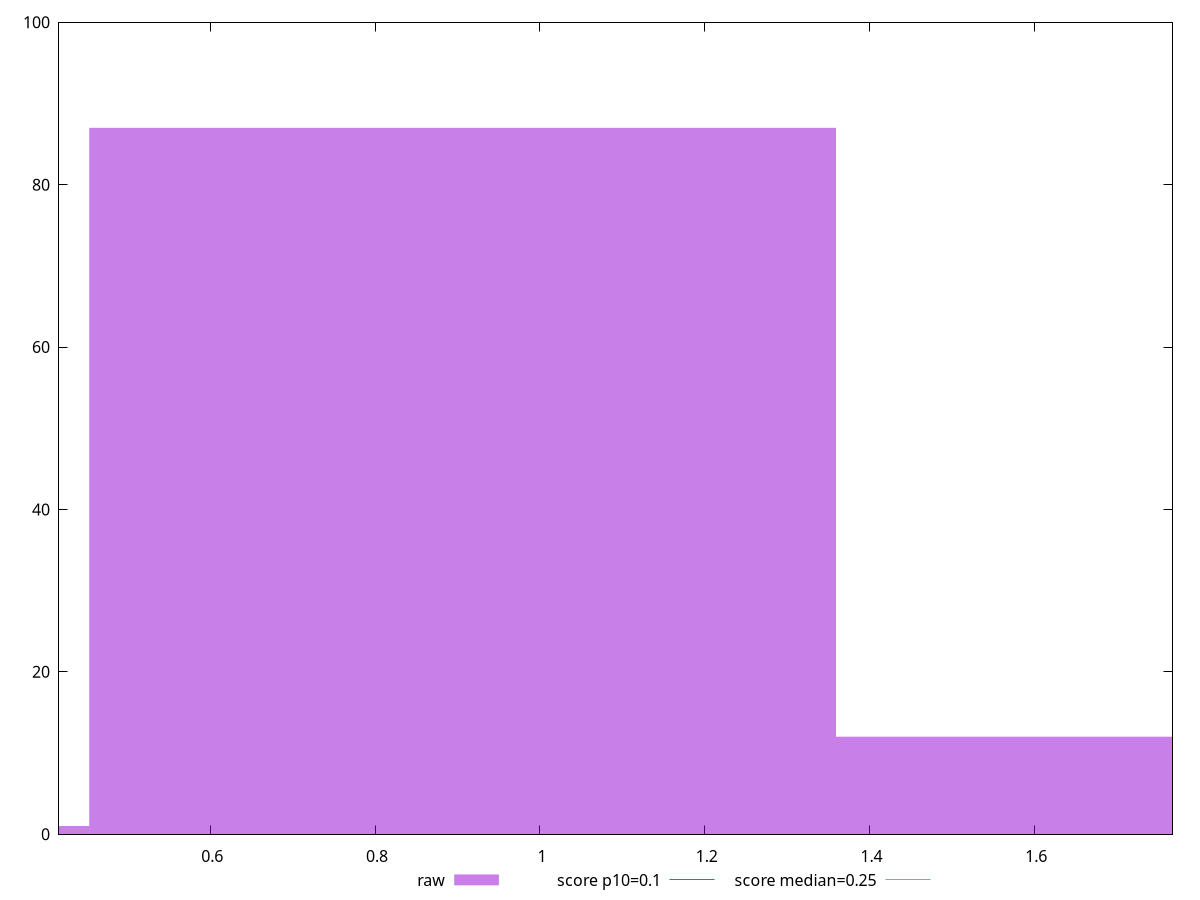 reset

$raw <<EOF
0.9062137675669656 87
1.8124275351339312 12
0 1
EOF

set key outside below
set boxwidth 0.9062137675669656
set xrange [0.4164168294270833:1.7676270548502604]
set yrange [0:100]
set trange [0:100]
set style fill transparent solid 0.5 noborder

set parametric
set terminal svg size 640, 490 enhanced background rgb 'white'
set output "report_00017_2021-02-10T15-08-03.406Z/cumulative-layout-shift/samples/pages+cached+noadtech+nomedia/raw/histogram.svg"

plot $raw title "raw" with boxes, \
     0.1,t title "score p10=0.1", \
     0.25,t title "score median=0.25"

reset
